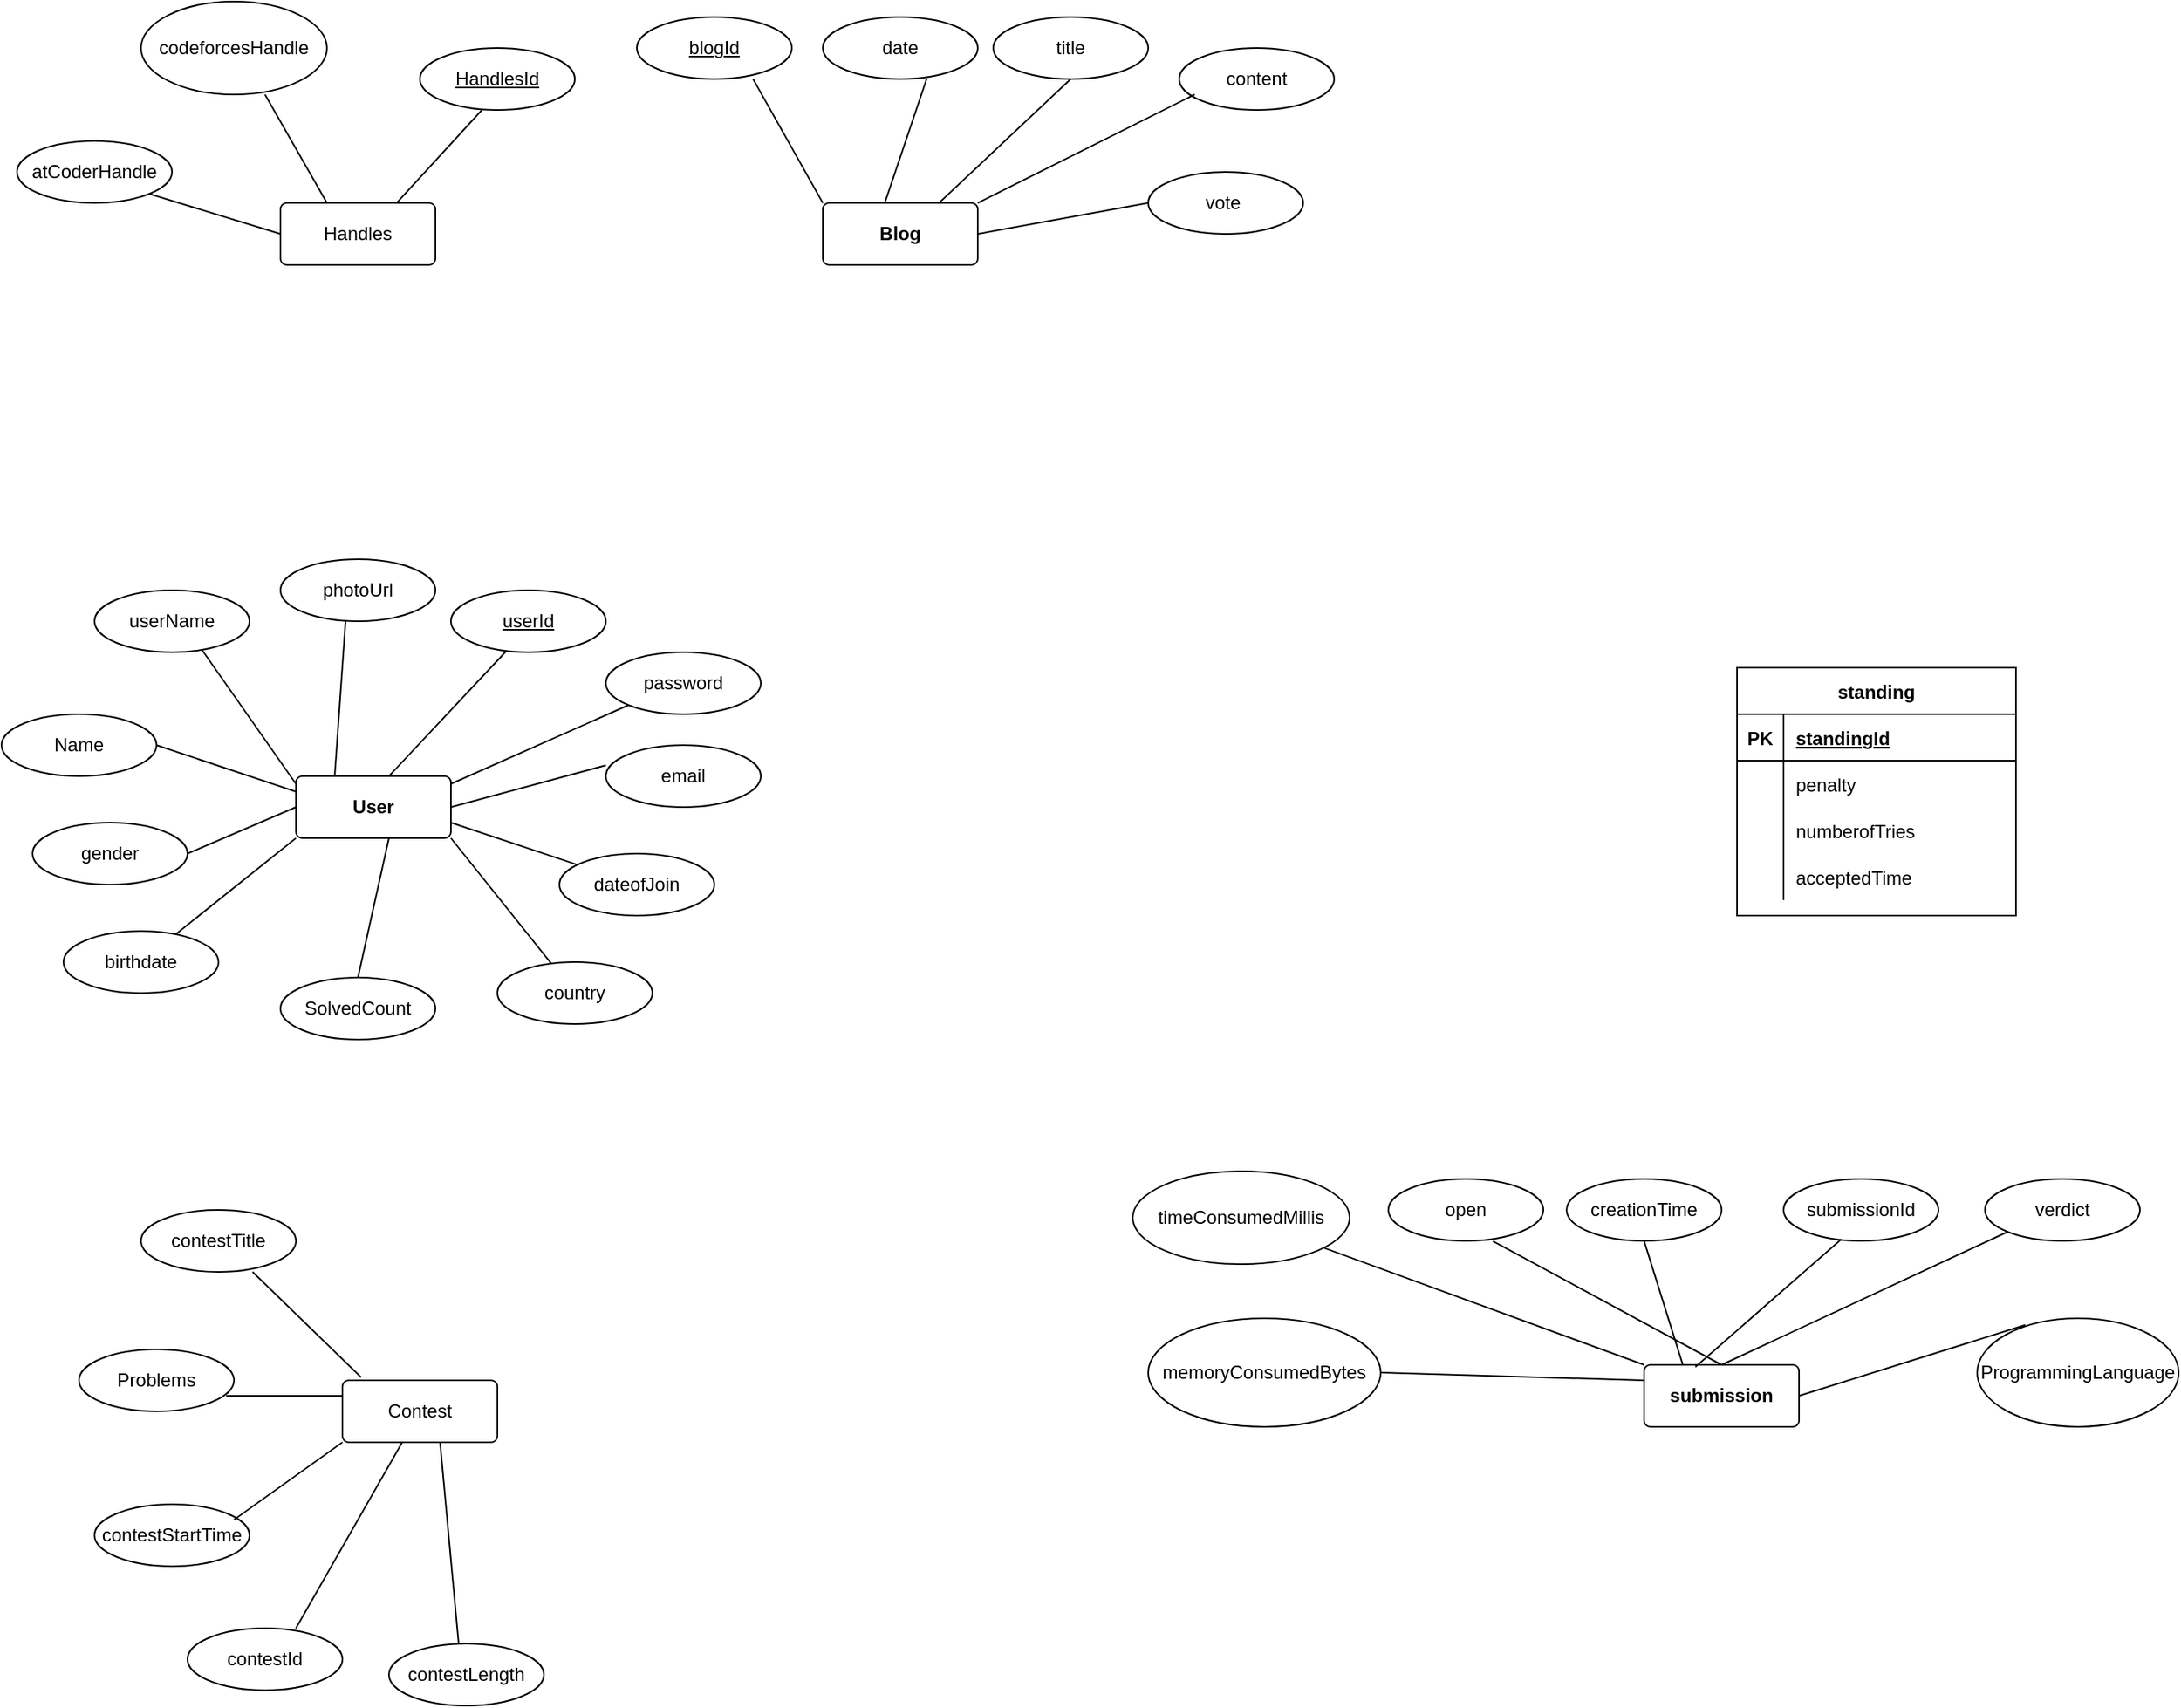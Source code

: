 <mxfile version="14.7.0" type="github">
  <diagram id="R2lEEEUBdFMjLlhIrx00" name="Page-1">
    <mxGraphModel dx="1021" dy="541" grid="1" gridSize="10" guides="1" tooltips="1" connect="1" arrows="1" fold="1" page="1" pageScale="1" pageWidth="850" pageHeight="1100" math="0" shadow="0" extFonts="Permanent Marker^https://fonts.googleapis.com/css?family=Permanent+Marker">
      <root>
        <mxCell id="0" />
        <mxCell id="1" parent="0" />
        <mxCell id="n1Sh8XkkBuxxroc1WlhV-4" value="Handles" style="rounded=1;arcSize=10;whiteSpace=wrap;html=1;align=center;" parent="1" vertex="1">
          <mxGeometry x="180" y="130" width="100" height="40" as="geometry" />
        </mxCell>
        <mxCell id="n1Sh8XkkBuxxroc1WlhV-5" value="&lt;span style=&quot;text-align: left&quot;&gt;HandlesId&lt;/span&gt;" style="ellipse;whiteSpace=wrap;html=1;align=center;fontStyle=4;" parent="1" vertex="1">
          <mxGeometry x="270" y="30" width="100" height="40" as="geometry" />
        </mxCell>
        <mxCell id="n1Sh8XkkBuxxroc1WlhV-16" value="" style="endArrow=none;html=1;exitX=0.75;exitY=0;exitDx=0;exitDy=0;" parent="1" source="n1Sh8XkkBuxxroc1WlhV-4" edge="1">
          <mxGeometry width="50" height="50" relative="1" as="geometry">
            <mxPoint x="260" y="120" as="sourcePoint" />
            <mxPoint x="310" y="70" as="targetPoint" />
          </mxGeometry>
        </mxCell>
        <mxCell id="n1Sh8XkkBuxxroc1WlhV-18" value="&lt;span style=&quot;text-align: left&quot;&gt;codeforcesHandle&lt;/span&gt;" style="ellipse;whiteSpace=wrap;html=1;align=center;" parent="1" vertex="1">
          <mxGeometry x="90" width="120" height="60" as="geometry" />
        </mxCell>
        <mxCell id="n1Sh8XkkBuxxroc1WlhV-19" value="" style="endArrow=none;html=1;" parent="1" edge="1">
          <mxGeometry width="50" height="50" relative="1" as="geometry">
            <mxPoint x="210" y="130" as="sourcePoint" />
            <mxPoint x="170" y="60" as="targetPoint" />
          </mxGeometry>
        </mxCell>
        <mxCell id="n1Sh8XkkBuxxroc1WlhV-20" value="&lt;span style=&quot;text-align: left&quot;&gt;atCoderHandle&lt;/span&gt;" style="ellipse;whiteSpace=wrap;html=1;align=center;" parent="1" vertex="1">
          <mxGeometry x="10" y="90" width="100" height="40" as="geometry" />
        </mxCell>
        <mxCell id="n1Sh8XkkBuxxroc1WlhV-21" value="" style="endArrow=none;html=1;entryX=1;entryY=1;entryDx=0;entryDy=0;" parent="1" target="n1Sh8XkkBuxxroc1WlhV-20" edge="1">
          <mxGeometry width="50" height="50" relative="1" as="geometry">
            <mxPoint x="180" y="150" as="sourcePoint" />
            <mxPoint x="100" y="130" as="targetPoint" />
          </mxGeometry>
        </mxCell>
        <mxCell id="n1Sh8XkkBuxxroc1WlhV-23" value="&lt;span style=&quot;font-weight: 700&quot;&gt;Blog&lt;/span&gt;" style="rounded=1;arcSize=10;whiteSpace=wrap;html=1;align=center;" parent="1" vertex="1">
          <mxGeometry x="530" y="130" width="100" height="40" as="geometry" />
        </mxCell>
        <mxCell id="n1Sh8XkkBuxxroc1WlhV-24" value="&lt;span style=&quot;text-align: left&quot;&gt;blogId&lt;/span&gt;" style="ellipse;whiteSpace=wrap;html=1;align=center;fontStyle=4;" parent="1" vertex="1">
          <mxGeometry x="410" y="10" width="100" height="40" as="geometry" />
        </mxCell>
        <mxCell id="n1Sh8XkkBuxxroc1WlhV-25" value="&lt;span style=&quot;text-align: left&quot;&gt;date&lt;/span&gt;" style="ellipse;whiteSpace=wrap;html=1;align=center;" parent="1" vertex="1">
          <mxGeometry x="530" y="10" width="100" height="40" as="geometry" />
        </mxCell>
        <mxCell id="n1Sh8XkkBuxxroc1WlhV-26" value="&lt;span style=&quot;text-align: left&quot;&gt;title&lt;/span&gt;" style="ellipse;whiteSpace=wrap;html=1;align=center;" parent="1" vertex="1">
          <mxGeometry x="640" y="10" width="100" height="40" as="geometry" />
        </mxCell>
        <mxCell id="n1Sh8XkkBuxxroc1WlhV-27" value="&lt;span style=&quot;text-align: left&quot;&gt;content&lt;/span&gt;" style="ellipse;whiteSpace=wrap;html=1;align=center;" parent="1" vertex="1">
          <mxGeometry x="760" y="30" width="100" height="40" as="geometry" />
        </mxCell>
        <mxCell id="n1Sh8XkkBuxxroc1WlhV-28" value="&lt;span style=&quot;text-align: left&quot;&gt;vote&amp;nbsp;&lt;/span&gt;" style="ellipse;whiteSpace=wrap;html=1;align=center;" parent="1" vertex="1">
          <mxGeometry x="740" y="110" width="100" height="40" as="geometry" />
        </mxCell>
        <mxCell id="n1Sh8XkkBuxxroc1WlhV-29" value="" style="endArrow=none;html=1;exitX=0.4;exitY=0;exitDx=0;exitDy=0;exitPerimeter=0;" parent="1" source="n1Sh8XkkBuxxroc1WlhV-23" edge="1">
          <mxGeometry width="50" height="50" relative="1" as="geometry">
            <mxPoint x="570" y="120" as="sourcePoint" />
            <mxPoint x="597" y="50" as="targetPoint" />
          </mxGeometry>
        </mxCell>
        <mxCell id="n1Sh8XkkBuxxroc1WlhV-30" value="" style="endArrow=none;html=1;exitX=0.75;exitY=0;exitDx=0;exitDy=0;" parent="1" source="n1Sh8XkkBuxxroc1WlhV-23" edge="1">
          <mxGeometry width="50" height="50" relative="1" as="geometry">
            <mxPoint x="640" y="100" as="sourcePoint" />
            <mxPoint x="690" y="50" as="targetPoint" />
          </mxGeometry>
        </mxCell>
        <mxCell id="n1Sh8XkkBuxxroc1WlhV-31" value="" style="endArrow=none;html=1;exitX=1;exitY=0;exitDx=0;exitDy=0;" parent="1" source="n1Sh8XkkBuxxroc1WlhV-23" edge="1">
          <mxGeometry width="50" height="50" relative="1" as="geometry">
            <mxPoint x="720" y="110" as="sourcePoint" />
            <mxPoint x="770" y="60" as="targetPoint" />
          </mxGeometry>
        </mxCell>
        <mxCell id="n1Sh8XkkBuxxroc1WlhV-32" value="" style="endArrow=none;html=1;exitX=0;exitY=0;exitDx=0;exitDy=0;" parent="1" source="n1Sh8XkkBuxxroc1WlhV-23" edge="1">
          <mxGeometry width="50" height="50" relative="1" as="geometry">
            <mxPoint x="435" y="100" as="sourcePoint" />
            <mxPoint x="485" y="50" as="targetPoint" />
          </mxGeometry>
        </mxCell>
        <mxCell id="n1Sh8XkkBuxxroc1WlhV-36" value="" style="endArrow=none;html=1;exitX=1;exitY=0.5;exitDx=0;exitDy=0;" parent="1" source="n1Sh8XkkBuxxroc1WlhV-23" edge="1">
          <mxGeometry width="50" height="50" relative="1" as="geometry">
            <mxPoint x="690" y="180" as="sourcePoint" />
            <mxPoint x="740" y="130" as="targetPoint" />
          </mxGeometry>
        </mxCell>
        <mxCell id="n1Sh8XkkBuxxroc1WlhV-37" value="&lt;span style=&quot;font-weight: 700&quot;&gt;User&lt;/span&gt;" style="rounded=1;arcSize=10;whiteSpace=wrap;html=1;align=center;" parent="1" vertex="1">
          <mxGeometry x="190" y="500" width="100" height="40" as="geometry" />
        </mxCell>
        <mxCell id="n1Sh8XkkBuxxroc1WlhV-38" value="&lt;span style=&quot;text-align: left&quot;&gt;userId&lt;/span&gt;" style="ellipse;whiteSpace=wrap;html=1;align=center;fontStyle=4;" parent="1" vertex="1">
          <mxGeometry x="290" y="380" width="100" height="40" as="geometry" />
        </mxCell>
        <mxCell id="n1Sh8XkkBuxxroc1WlhV-39" value="&lt;span style=&quot;text-align: left&quot;&gt;photoUrl&lt;/span&gt;" style="ellipse;whiteSpace=wrap;html=1;align=center;" parent="1" vertex="1">
          <mxGeometry x="180" y="360" width="100" height="40" as="geometry" />
        </mxCell>
        <mxCell id="n1Sh8XkkBuxxroc1WlhV-40" value="&lt;span style=&quot;text-align: left&quot;&gt;userName&lt;/span&gt;" style="ellipse;whiteSpace=wrap;html=1;align=center;" parent="1" vertex="1">
          <mxGeometry x="60" y="380" width="100" height="40" as="geometry" />
        </mxCell>
        <mxCell id="n1Sh8XkkBuxxroc1WlhV-41" value="&lt;span style=&quot;text-align: left&quot;&gt;password&lt;/span&gt;" style="ellipse;whiteSpace=wrap;html=1;align=center;" parent="1" vertex="1">
          <mxGeometry x="390" y="420" width="100" height="40" as="geometry" />
        </mxCell>
        <mxCell id="n1Sh8XkkBuxxroc1WlhV-42" value="&lt;span style=&quot;text-align: left&quot;&gt;gender&lt;/span&gt;" style="ellipse;whiteSpace=wrap;html=1;align=center;" parent="1" vertex="1">
          <mxGeometry x="20" y="530" width="100" height="40" as="geometry" />
        </mxCell>
        <mxCell id="n1Sh8XkkBuxxroc1WlhV-43" value="&lt;span style=&quot;text-align: left&quot;&gt;Name&lt;/span&gt;" style="ellipse;whiteSpace=wrap;html=1;align=center;" parent="1" vertex="1">
          <mxGeometry y="460" width="100" height="40" as="geometry" />
        </mxCell>
        <mxCell id="n1Sh8XkkBuxxroc1WlhV-44" value="&lt;span style=&quot;text-align: left&quot;&gt;email&lt;/span&gt;" style="ellipse;whiteSpace=wrap;html=1;align=center;" parent="1" vertex="1">
          <mxGeometry x="390" y="480" width="100" height="40" as="geometry" />
        </mxCell>
        <mxCell id="n1Sh8XkkBuxxroc1WlhV-45" value="&lt;span style=&quot;text-align: left&quot;&gt;country&lt;/span&gt;" style="ellipse;whiteSpace=wrap;html=1;align=center;" parent="1" vertex="1">
          <mxGeometry x="320" y="620" width="100" height="40" as="geometry" />
        </mxCell>
        <mxCell id="n1Sh8XkkBuxxroc1WlhV-46" value="&lt;span style=&quot;text-align: left&quot;&gt;birthdate&lt;/span&gt;" style="ellipse;whiteSpace=wrap;html=1;align=center;" parent="1" vertex="1">
          <mxGeometry x="40" y="600" width="100" height="40" as="geometry" />
        </mxCell>
        <mxCell id="n1Sh8XkkBuxxroc1WlhV-47" value="&lt;span style=&quot;text-align: left&quot;&gt;dateofJoin&lt;/span&gt;" style="ellipse;whiteSpace=wrap;html=1;align=center;" parent="1" vertex="1">
          <mxGeometry x="360" y="550" width="100" height="40" as="geometry" />
        </mxCell>
        <mxCell id="n1Sh8XkkBuxxroc1WlhV-48" value="&lt;span style=&quot;text-align: left&quot;&gt;SolvedCount&lt;/span&gt;" style="ellipse;whiteSpace=wrap;html=1;align=center;" parent="1" vertex="1">
          <mxGeometry x="180" y="630" width="100" height="40" as="geometry" />
        </mxCell>
        <mxCell id="n1Sh8XkkBuxxroc1WlhV-49" value="" style="endArrow=none;html=1;exitX=1;exitY=0.5;exitDx=0;exitDy=0;entryX=0;entryY=0.325;entryDx=0;entryDy=0;entryPerimeter=0;" parent="1" source="n1Sh8XkkBuxxroc1WlhV-37" target="n1Sh8XkkBuxxroc1WlhV-44" edge="1">
          <mxGeometry width="50" height="50" relative="1" as="geometry">
            <mxPoint x="370" y="460" as="sourcePoint" />
            <mxPoint x="420" y="410" as="targetPoint" />
          </mxGeometry>
        </mxCell>
        <mxCell id="n1Sh8XkkBuxxroc1WlhV-50" value="" style="endArrow=none;html=1;entryX=0;entryY=1;entryDx=0;entryDy=0;" parent="1" target="n1Sh8XkkBuxxroc1WlhV-41" edge="1">
          <mxGeometry width="50" height="50" relative="1" as="geometry">
            <mxPoint x="290" y="505" as="sourcePoint" />
            <mxPoint x="340" y="455" as="targetPoint" />
          </mxGeometry>
        </mxCell>
        <mxCell id="n1Sh8XkkBuxxroc1WlhV-51" value="" style="endArrow=none;html=1;entryX=0.36;entryY=0.975;entryDx=0;entryDy=0;entryPerimeter=0;" parent="1" target="n1Sh8XkkBuxxroc1WlhV-38" edge="1">
          <mxGeometry width="50" height="50" relative="1" as="geometry">
            <mxPoint x="250" y="500" as="sourcePoint" />
            <mxPoint x="300" y="450" as="targetPoint" />
          </mxGeometry>
        </mxCell>
        <mxCell id="n1Sh8XkkBuxxroc1WlhV-52" value="" style="endArrow=none;html=1;entryX=0.42;entryY=1;entryDx=0;entryDy=0;entryPerimeter=0;" parent="1" target="n1Sh8XkkBuxxroc1WlhV-39" edge="1">
          <mxGeometry width="50" height="50" relative="1" as="geometry">
            <mxPoint x="215" y="500" as="sourcePoint" />
            <mxPoint x="265" y="450" as="targetPoint" />
          </mxGeometry>
        </mxCell>
        <mxCell id="n1Sh8XkkBuxxroc1WlhV-53" value="" style="endArrow=none;html=1;" parent="1" target="n1Sh8XkkBuxxroc1WlhV-47" edge="1">
          <mxGeometry width="50" height="50" relative="1" as="geometry">
            <mxPoint x="290" y="530" as="sourcePoint" />
            <mxPoint x="340" y="480" as="targetPoint" />
          </mxGeometry>
        </mxCell>
        <mxCell id="n1Sh8XkkBuxxroc1WlhV-54" value="" style="endArrow=none;html=1;entryX=1;entryY=1;entryDx=0;entryDy=0;" parent="1" source="n1Sh8XkkBuxxroc1WlhV-45" target="n1Sh8XkkBuxxroc1WlhV-37" edge="1">
          <mxGeometry width="50" height="50" relative="1" as="geometry">
            <mxPoint x="240" y="580" as="sourcePoint" />
            <mxPoint x="290" y="530" as="targetPoint" />
          </mxGeometry>
        </mxCell>
        <mxCell id="n1Sh8XkkBuxxroc1WlhV-55" value="" style="endArrow=none;html=1;exitX=0.5;exitY=0;exitDx=0;exitDy=0;" parent="1" source="n1Sh8XkkBuxxroc1WlhV-48" edge="1">
          <mxGeometry width="50" height="50" relative="1" as="geometry">
            <mxPoint x="200" y="590" as="sourcePoint" />
            <mxPoint x="250" y="540" as="targetPoint" />
          </mxGeometry>
        </mxCell>
        <mxCell id="n1Sh8XkkBuxxroc1WlhV-57" value="" style="endArrow=none;html=1;entryX=0.69;entryY=0.95;entryDx=0;entryDy=0;entryPerimeter=0;" parent="1" target="n1Sh8XkkBuxxroc1WlhV-40" edge="1">
          <mxGeometry width="50" height="50" relative="1" as="geometry">
            <mxPoint x="190" y="505" as="sourcePoint" />
            <mxPoint x="240" y="455" as="targetPoint" />
          </mxGeometry>
        </mxCell>
        <mxCell id="n1Sh8XkkBuxxroc1WlhV-58" value="" style="endArrow=none;html=1;entryX=0;entryY=0.25;entryDx=0;entryDy=0;" parent="1" edge="1" target="n1Sh8XkkBuxxroc1WlhV-37">
          <mxGeometry width="50" height="50" relative="1" as="geometry">
            <mxPoint x="100" y="480" as="sourcePoint" />
            <mxPoint x="140" y="430" as="targetPoint" />
          </mxGeometry>
        </mxCell>
        <mxCell id="qzZFZKxnJIyVs4sJTsUS-3" value="&lt;span style=&quot;font-weight: 700&quot;&gt;submission&lt;/span&gt;" style="rounded=1;arcSize=10;whiteSpace=wrap;html=1;align=center;" vertex="1" parent="1">
          <mxGeometry x="1060" y="880" width="100" height="40" as="geometry" />
        </mxCell>
        <mxCell id="n1Sh8XkkBuxxroc1WlhV-59" value="" style="endArrow=none;html=1;exitX=1;exitY=0.5;exitDx=0;exitDy=0;" edge="1" parent="1" source="n1Sh8XkkBuxxroc1WlhV-42">
          <mxGeometry width="50" height="50" relative="1" as="geometry">
            <mxPoint x="140" y="570" as="sourcePoint" />
            <mxPoint x="190" y="520" as="targetPoint" />
          </mxGeometry>
        </mxCell>
        <mxCell id="qzZFZKxnJIyVs4sJTsUS-4" value="&lt;span style=&quot;text-align: left&quot;&gt;timeConsumedMillis&lt;/span&gt;&lt;span style=&quot;text-align: left&quot;&gt;&lt;br&gt;&lt;/span&gt;" style="ellipse;whiteSpace=wrap;html=1;align=center;" vertex="1" parent="1">
          <mxGeometry x="730" y="755" width="140" height="60" as="geometry" />
        </mxCell>
        <mxCell id="n1Sh8XkkBuxxroc1WlhV-60" value="" style="endArrow=none;html=1;" edge="1" parent="1" source="n1Sh8XkkBuxxroc1WlhV-46">
          <mxGeometry width="50" height="50" relative="1" as="geometry">
            <mxPoint x="140" y="590" as="sourcePoint" />
            <mxPoint x="190" y="540" as="targetPoint" />
          </mxGeometry>
        </mxCell>
        <mxCell id="n1Sh8XkkBuxxroc1WlhV-63" value="&lt;span&gt;Contest&lt;/span&gt;" style="rounded=1;arcSize=10;whiteSpace=wrap;html=1;align=center;" vertex="1" parent="1">
          <mxGeometry x="220" y="890" width="100" height="40" as="geometry" />
        </mxCell>
        <mxCell id="qzZFZKxnJIyVs4sJTsUS-5" value="&lt;span style=&quot;text-align: left&quot;&gt;verdict&lt;/span&gt;&lt;span style=&quot;text-align: left&quot;&gt;&lt;br&gt;&lt;/span&gt;" style="ellipse;whiteSpace=wrap;html=1;align=center;" vertex="1" parent="1">
          <mxGeometry x="1280" y="760" width="100" height="40" as="geometry" />
        </mxCell>
        <mxCell id="n1Sh8XkkBuxxroc1WlhV-64" value="&lt;span style=&quot;text-align: left&quot;&gt;contestId&lt;/span&gt;" style="ellipse;whiteSpace=wrap;html=1;align=center;" vertex="1" parent="1">
          <mxGeometry x="120" y="1050" width="100" height="40" as="geometry" />
        </mxCell>
        <mxCell id="qzZFZKxnJIyVs4sJTsUS-6" value="&lt;span style=&quot;text-align: left&quot;&gt;ProgrammingLanguage&lt;/span&gt;&lt;span style=&quot;text-align: left&quot;&gt;&lt;br&gt;&lt;/span&gt;" style="ellipse;whiteSpace=wrap;html=1;align=center;" vertex="1" parent="1">
          <mxGeometry x="1275" y="850" width="130" height="70" as="geometry" />
        </mxCell>
        <mxCell id="n1Sh8XkkBuxxroc1WlhV-65" value="&lt;span style=&quot;text-align: left&quot;&gt;contestTitle&lt;/span&gt;" style="ellipse;whiteSpace=wrap;html=1;align=center;" vertex="1" parent="1">
          <mxGeometry x="90" y="780" width="100" height="40" as="geometry" />
        </mxCell>
        <mxCell id="qzZFZKxnJIyVs4sJTsUS-7" value="&lt;span style=&quot;text-align: left&quot;&gt;creationTime&lt;/span&gt;&lt;span style=&quot;text-align: left&quot;&gt;&lt;br&gt;&lt;/span&gt;" style="ellipse;whiteSpace=wrap;html=1;align=center;" vertex="1" parent="1">
          <mxGeometry x="1010" y="760" width="100" height="40" as="geometry" />
        </mxCell>
        <mxCell id="n1Sh8XkkBuxxroc1WlhV-66" value="&lt;span style=&quot;text-align: left&quot;&gt;Problems&lt;/span&gt;" style="ellipse;whiteSpace=wrap;html=1;align=center;" vertex="1" parent="1">
          <mxGeometry x="50" y="870" width="100" height="40" as="geometry" />
        </mxCell>
        <mxCell id="qzZFZKxnJIyVs4sJTsUS-8" value="&lt;span style=&quot;text-align: left&quot;&gt;submissionId&lt;br&gt;&lt;/span&gt;" style="ellipse;whiteSpace=wrap;html=1;align=center;" vertex="1" parent="1">
          <mxGeometry x="1150" y="760" width="100" height="40" as="geometry" />
        </mxCell>
        <mxCell id="n1Sh8XkkBuxxroc1WlhV-67" value="&lt;span style=&quot;text-align: left&quot;&gt;contestStartTime&lt;/span&gt;" style="ellipse;whiteSpace=wrap;html=1;align=center;" vertex="1" parent="1">
          <mxGeometry x="60" y="970" width="100" height="40" as="geometry" />
        </mxCell>
        <mxCell id="n1Sh8XkkBuxxroc1WlhV-68" value="&lt;span style=&quot;text-align: left&quot;&gt;contestLength&lt;/span&gt;" style="ellipse;whiteSpace=wrap;html=1;align=center;" vertex="1" parent="1">
          <mxGeometry x="250" y="1060" width="100" height="40" as="geometry" />
        </mxCell>
        <mxCell id="qzZFZKxnJIyVs4sJTsUS-14" value="&lt;span style=&quot;text-align: left&quot;&gt;memoryConsumedBytes&lt;/span&gt;&lt;span style=&quot;text-align: left&quot;&gt;&lt;br&gt;&lt;/span&gt;" style="ellipse;whiteSpace=wrap;html=1;align=center;" vertex="1" parent="1">
          <mxGeometry x="740" y="850" width="150" height="70" as="geometry" />
        </mxCell>
        <mxCell id="n1Sh8XkkBuxxroc1WlhV-69" value="" style="endArrow=none;html=1;" edge="1" parent="1" target="n1Sh8XkkBuxxroc1WlhV-63">
          <mxGeometry width="50" height="50" relative="1" as="geometry">
            <mxPoint x="190" y="1050" as="sourcePoint" />
            <mxPoint x="240" y="1000" as="targetPoint" />
          </mxGeometry>
        </mxCell>
        <mxCell id="qzZFZKxnJIyVs4sJTsUS-15" value="&lt;span style=&quot;text-align: left&quot;&gt;open&lt;/span&gt;&lt;span style=&quot;text-align: left&quot;&gt;&lt;br&gt;&lt;/span&gt;" style="ellipse;whiteSpace=wrap;html=1;align=center;" vertex="1" parent="1">
          <mxGeometry x="895" y="760" width="100" height="40" as="geometry" />
        </mxCell>
        <mxCell id="qzZFZKxnJIyVs4sJTsUS-20" value="" style="endArrow=none;html=1;rounded=0;exitX=1;exitY=0.5;exitDx=0;exitDy=0;entryX=0;entryY=0.25;entryDx=0;entryDy=0;" edge="1" parent="1" source="qzZFZKxnJIyVs4sJTsUS-14" target="qzZFZKxnJIyVs4sJTsUS-3">
          <mxGeometry relative="1" as="geometry">
            <mxPoint x="990" y="770" as="sourcePoint" />
            <mxPoint x="1150" y="770" as="targetPoint" />
          </mxGeometry>
        </mxCell>
        <mxCell id="n1Sh8XkkBuxxroc1WlhV-70" value="" style="endArrow=none;html=1;entryX=0.72;entryY=1;entryDx=0;entryDy=0;entryPerimeter=0;exitX=0.12;exitY=-0.05;exitDx=0;exitDy=0;exitPerimeter=0;" edge="1" parent="1" source="n1Sh8XkkBuxxroc1WlhV-63" target="n1Sh8XkkBuxxroc1WlhV-65">
          <mxGeometry width="50" height="50" relative="1" as="geometry">
            <mxPoint x="220" y="880" as="sourcePoint" />
            <mxPoint x="220" y="810" as="targetPoint" />
          </mxGeometry>
        </mxCell>
        <mxCell id="qzZFZKxnJIyVs4sJTsUS-21" value="" style="endArrow=none;html=1;rounded=0;entryX=0;entryY=0;entryDx=0;entryDy=0;" edge="1" parent="1" source="qzZFZKxnJIyVs4sJTsUS-4" target="qzZFZKxnJIyVs4sJTsUS-3">
          <mxGeometry relative="1" as="geometry">
            <mxPoint x="880" y="830" as="sourcePoint" />
            <mxPoint x="1050" y="835" as="targetPoint" />
          </mxGeometry>
        </mxCell>
        <mxCell id="n1Sh8XkkBuxxroc1WlhV-71" value="" style="endArrow=none;html=1;entryX=0;entryY=1;entryDx=0;entryDy=0;" edge="1" parent="1" target="n1Sh8XkkBuxxroc1WlhV-63">
          <mxGeometry width="50" height="50" relative="1" as="geometry">
            <mxPoint x="150" y="980" as="sourcePoint" />
            <mxPoint x="200" y="930" as="targetPoint" />
          </mxGeometry>
        </mxCell>
        <mxCell id="qzZFZKxnJIyVs4sJTsUS-22" value="" style="endArrow=none;html=1;rounded=0;entryX=0.5;entryY=0;entryDx=0;entryDy=0;exitX=0.675;exitY=1.004;exitDx=0;exitDy=0;exitPerimeter=0;" edge="1" parent="1" source="qzZFZKxnJIyVs4sJTsUS-15" target="qzZFZKxnJIyVs4sJTsUS-3">
          <mxGeometry relative="1" as="geometry">
            <mxPoint x="873.54" y="807.588" as="sourcePoint" />
            <mxPoint x="1060" y="845" as="targetPoint" />
          </mxGeometry>
        </mxCell>
        <mxCell id="n1Sh8XkkBuxxroc1WlhV-72" value="" style="endArrow=none;html=1;entryX=0;entryY=0.25;entryDx=0;entryDy=0;" edge="1" parent="1" target="n1Sh8XkkBuxxroc1WlhV-63">
          <mxGeometry width="50" height="50" relative="1" as="geometry">
            <mxPoint x="145" y="900" as="sourcePoint" />
            <mxPoint x="195" y="850" as="targetPoint" />
          </mxGeometry>
        </mxCell>
        <mxCell id="qzZFZKxnJIyVs4sJTsUS-23" value="" style="endArrow=none;html=1;rounded=0;entryX=0.25;entryY=0;entryDx=0;entryDy=0;exitX=0.5;exitY=1;exitDx=0;exitDy=0;" edge="1" parent="1" source="qzZFZKxnJIyVs4sJTsUS-7" target="qzZFZKxnJIyVs4sJTsUS-3">
          <mxGeometry relative="1" as="geometry">
            <mxPoint x="972.5" y="810.16" as="sourcePoint" />
            <mxPoint x="1070" y="855" as="targetPoint" />
          </mxGeometry>
        </mxCell>
        <mxCell id="n1Sh8XkkBuxxroc1WlhV-73" value="" style="endArrow=none;html=1;entryX=0.63;entryY=1;entryDx=0;entryDy=0;entryPerimeter=0;" edge="1" parent="1" target="n1Sh8XkkBuxxroc1WlhV-63">
          <mxGeometry width="50" height="50" relative="1" as="geometry">
            <mxPoint x="295" y="1060" as="sourcePoint" />
            <mxPoint x="345" y="1010" as="targetPoint" />
          </mxGeometry>
        </mxCell>
        <mxCell id="qzZFZKxnJIyVs4sJTsUS-24" value="" style="endArrow=none;html=1;rounded=0;entryX=0.331;entryY=0.034;entryDx=0;entryDy=0;exitX=0.372;exitY=0.975;exitDx=0;exitDy=0;exitPerimeter=0;entryPerimeter=0;" edge="1" parent="1" source="qzZFZKxnJIyVs4sJTsUS-8" target="qzZFZKxnJIyVs4sJTsUS-3">
          <mxGeometry relative="1" as="geometry">
            <mxPoint x="1070" y="810" as="sourcePoint" />
            <mxPoint x="1080" y="865" as="targetPoint" />
          </mxGeometry>
        </mxCell>
        <mxCell id="qzZFZKxnJIyVs4sJTsUS-25" value="" style="endArrow=none;html=1;rounded=0;entryX=0.5;entryY=0;entryDx=0;entryDy=0;exitX=0;exitY=1;exitDx=0;exitDy=0;" edge="1" parent="1" source="qzZFZKxnJIyVs4sJTsUS-5" target="qzZFZKxnJIyVs4sJTsUS-3">
          <mxGeometry relative="1" as="geometry">
            <mxPoint x="1197.2" y="809" as="sourcePoint" />
            <mxPoint x="1090" y="875" as="targetPoint" />
          </mxGeometry>
        </mxCell>
        <mxCell id="qzZFZKxnJIyVs4sJTsUS-26" value="" style="endArrow=none;html=1;rounded=0;entryX=1;entryY=0.5;entryDx=0;entryDy=0;exitX=0.239;exitY=0.061;exitDx=0;exitDy=0;exitPerimeter=0;" edge="1" parent="1" source="qzZFZKxnJIyVs4sJTsUS-6" target="qzZFZKxnJIyVs4sJTsUS-3">
          <mxGeometry relative="1" as="geometry">
            <mxPoint x="1304.854" y="804.226" as="sourcePoint" />
            <mxPoint x="1100" y="885" as="targetPoint" />
          </mxGeometry>
        </mxCell>
        <mxCell id="qzZFZKxnJIyVs4sJTsUS-30" value="standing" style="shape=table;startSize=30;container=1;collapsible=1;childLayout=tableLayout;fixedRows=1;rowLines=0;fontStyle=1;align=center;resizeLast=1;" vertex="1" parent="1">
          <mxGeometry x="1120" y="430" width="180" height="160" as="geometry" />
        </mxCell>
        <mxCell id="qzZFZKxnJIyVs4sJTsUS-31" value="" style="shape=partialRectangle;collapsible=0;dropTarget=0;pointerEvents=0;fillColor=none;top=0;left=0;bottom=1;right=0;points=[[0,0.5],[1,0.5]];portConstraint=eastwest;" vertex="1" parent="qzZFZKxnJIyVs4sJTsUS-30">
          <mxGeometry y="30" width="180" height="30" as="geometry" />
        </mxCell>
        <mxCell id="qzZFZKxnJIyVs4sJTsUS-32" value="PK" style="shape=partialRectangle;connectable=0;fillColor=none;top=0;left=0;bottom=0;right=0;fontStyle=1;overflow=hidden;" vertex="1" parent="qzZFZKxnJIyVs4sJTsUS-31">
          <mxGeometry width="30" height="30" as="geometry" />
        </mxCell>
        <mxCell id="qzZFZKxnJIyVs4sJTsUS-33" value="standingId" style="shape=partialRectangle;connectable=0;fillColor=none;top=0;left=0;bottom=0;right=0;align=left;spacingLeft=6;fontStyle=5;overflow=hidden;" vertex="1" parent="qzZFZKxnJIyVs4sJTsUS-31">
          <mxGeometry x="30" width="150" height="30" as="geometry" />
        </mxCell>
        <mxCell id="qzZFZKxnJIyVs4sJTsUS-34" value="" style="shape=partialRectangle;collapsible=0;dropTarget=0;pointerEvents=0;fillColor=none;top=0;left=0;bottom=0;right=0;points=[[0,0.5],[1,0.5]];portConstraint=eastwest;" vertex="1" parent="qzZFZKxnJIyVs4sJTsUS-30">
          <mxGeometry y="60" width="180" height="30" as="geometry" />
        </mxCell>
        <mxCell id="qzZFZKxnJIyVs4sJTsUS-35" value="" style="shape=partialRectangle;connectable=0;fillColor=none;top=0;left=0;bottom=0;right=0;editable=1;overflow=hidden;" vertex="1" parent="qzZFZKxnJIyVs4sJTsUS-34">
          <mxGeometry width="30" height="30" as="geometry" />
        </mxCell>
        <mxCell id="qzZFZKxnJIyVs4sJTsUS-36" value="penalty" style="shape=partialRectangle;connectable=0;fillColor=none;top=0;left=0;bottom=0;right=0;align=left;spacingLeft=6;overflow=hidden;" vertex="1" parent="qzZFZKxnJIyVs4sJTsUS-34">
          <mxGeometry x="30" width="150" height="30" as="geometry" />
        </mxCell>
        <mxCell id="qzZFZKxnJIyVs4sJTsUS-37" value="" style="shape=partialRectangle;collapsible=0;dropTarget=0;pointerEvents=0;fillColor=none;top=0;left=0;bottom=0;right=0;points=[[0,0.5],[1,0.5]];portConstraint=eastwest;" vertex="1" parent="qzZFZKxnJIyVs4sJTsUS-30">
          <mxGeometry y="90" width="180" height="30" as="geometry" />
        </mxCell>
        <mxCell id="qzZFZKxnJIyVs4sJTsUS-38" value="" style="shape=partialRectangle;connectable=0;fillColor=none;top=0;left=0;bottom=0;right=0;editable=1;overflow=hidden;" vertex="1" parent="qzZFZKxnJIyVs4sJTsUS-37">
          <mxGeometry width="30" height="30" as="geometry" />
        </mxCell>
        <mxCell id="qzZFZKxnJIyVs4sJTsUS-39" value="numberofTries" style="shape=partialRectangle;connectable=0;fillColor=none;top=0;left=0;bottom=0;right=0;align=left;spacingLeft=6;overflow=hidden;" vertex="1" parent="qzZFZKxnJIyVs4sJTsUS-37">
          <mxGeometry x="30" width="150" height="30" as="geometry" />
        </mxCell>
        <mxCell id="qzZFZKxnJIyVs4sJTsUS-40" value="" style="shape=partialRectangle;collapsible=0;dropTarget=0;pointerEvents=0;fillColor=none;top=0;left=0;bottom=0;right=0;points=[[0,0.5],[1,0.5]];portConstraint=eastwest;" vertex="1" parent="qzZFZKxnJIyVs4sJTsUS-30">
          <mxGeometry y="120" width="180" height="30" as="geometry" />
        </mxCell>
        <mxCell id="qzZFZKxnJIyVs4sJTsUS-41" value="" style="shape=partialRectangle;connectable=0;fillColor=none;top=0;left=0;bottom=0;right=0;editable=1;overflow=hidden;" vertex="1" parent="qzZFZKxnJIyVs4sJTsUS-40">
          <mxGeometry width="30" height="30" as="geometry" />
        </mxCell>
        <mxCell id="qzZFZKxnJIyVs4sJTsUS-42" value="acceptedTime" style="shape=partialRectangle;connectable=0;fillColor=none;top=0;left=0;bottom=0;right=0;align=left;spacingLeft=6;overflow=hidden;" vertex="1" parent="qzZFZKxnJIyVs4sJTsUS-40">
          <mxGeometry x="30" width="150" height="30" as="geometry" />
        </mxCell>
      </root>
    </mxGraphModel>
  </diagram>
</mxfile>
